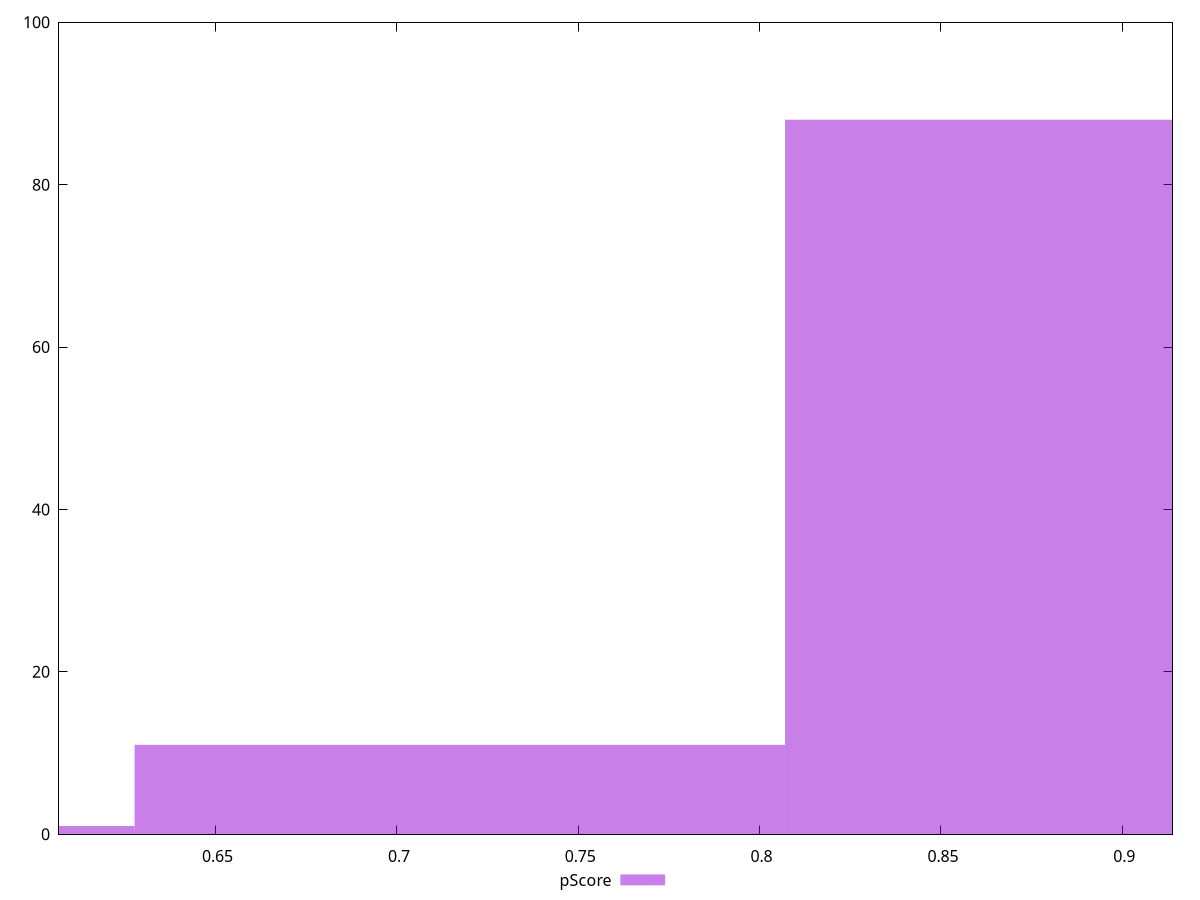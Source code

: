 reset

$pScore <<EOF
0.8966927053419654 88
0.7173541642735723 11
0.5380156232051793 1
EOF

set key outside below
set boxwidth 0.1793385410683931
set xrange [0.6068445640755309:0.9138304131172004]
set yrange [0:100]
set trange [0:100]
set style fill transparent solid 0.5 noborder
set terminal svg size 640, 490 enhanced background rgb 'white'
set output "report_00026_2021-02-22T21:38:55.199Z/interactive/samples/pages+cached+noadtech+nomedia/pScore/histogram.svg"

plot $pScore title "pScore" with boxes

reset
